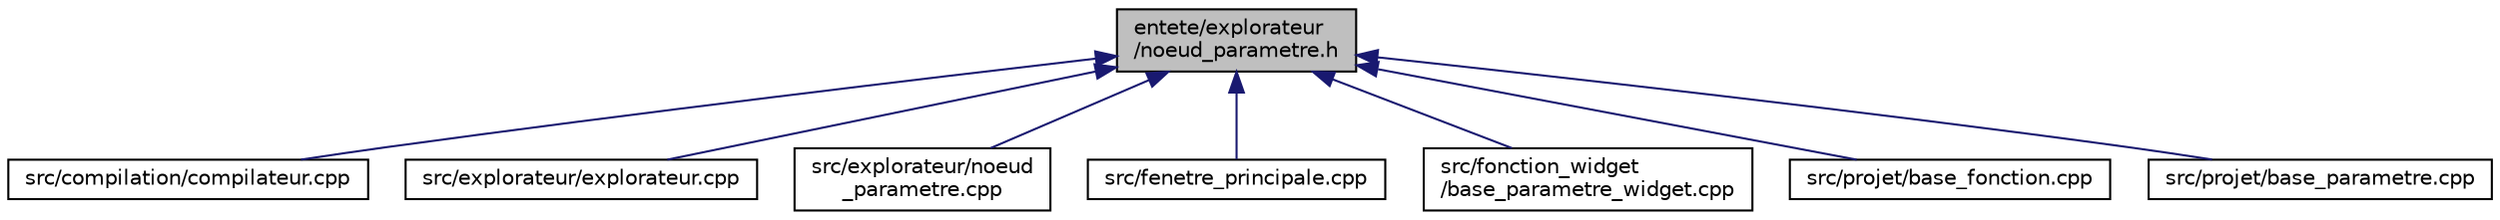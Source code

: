 digraph "entete/explorateur/noeud_parametre.h"
{
  edge [fontname="Helvetica",fontsize="10",labelfontname="Helvetica",labelfontsize="10"];
  node [fontname="Helvetica",fontsize="10",shape=record];
  Node21 [label="entete/explorateur\l/noeud_parametre.h",height=0.2,width=0.4,color="black", fillcolor="grey75", style="filled", fontcolor="black"];
  Node21 -> Node22 [dir="back",color="midnightblue",fontsize="10",style="solid",fontname="Helvetica"];
  Node22 [label="src/compilation/compilateur.cpp",height=0.2,width=0.4,color="black", fillcolor="white", style="filled",URL="$compilateur_8cpp.html",tooltip="Fichier d&#39;implémentation de la classe compilateur. "];
  Node21 -> Node23 [dir="back",color="midnightblue",fontsize="10",style="solid",fontname="Helvetica"];
  Node23 [label="src/explorateur/explorateur.cpp",height=0.2,width=0.4,color="black", fillcolor="white", style="filled",URL="$explorateur_8cpp.html"];
  Node21 -> Node24 [dir="back",color="midnightblue",fontsize="10",style="solid",fontname="Helvetica"];
  Node24 [label="src/explorateur/noeud\l_parametre.cpp",height=0.2,width=0.4,color="black", fillcolor="white", style="filled",URL="$noeud__parametre_8cpp.html"];
  Node21 -> Node25 [dir="back",color="midnightblue",fontsize="10",style="solid",fontname="Helvetica"];
  Node25 [label="src/fenetre_principale.cpp",height=0.2,width=0.4,color="black", fillcolor="white", style="filled",URL="$fenetre__principale_8cpp.html",tooltip="Implémentation de la classe fenetre_principale. "];
  Node21 -> Node26 [dir="back",color="midnightblue",fontsize="10",style="solid",fontname="Helvetica"];
  Node26 [label="src/fonction_widget\l/base_parametre_widget.cpp",height=0.2,width=0.4,color="black", fillcolor="white", style="filled",URL="$base__parametre__widget_8cpp.html"];
  Node21 -> Node27 [dir="back",color="midnightblue",fontsize="10",style="solid",fontname="Helvetica"];
  Node27 [label="src/projet/base_fonction.cpp",height=0.2,width=0.4,color="black", fillcolor="white", style="filled",URL="$base__fonction_8cpp.html"];
  Node21 -> Node28 [dir="back",color="midnightblue",fontsize="10",style="solid",fontname="Helvetica"];
  Node28 [label="src/projet/base_parametre.cpp",height=0.2,width=0.4,color="black", fillcolor="white", style="filled",URL="$base__parametre_8cpp.html"];
}
